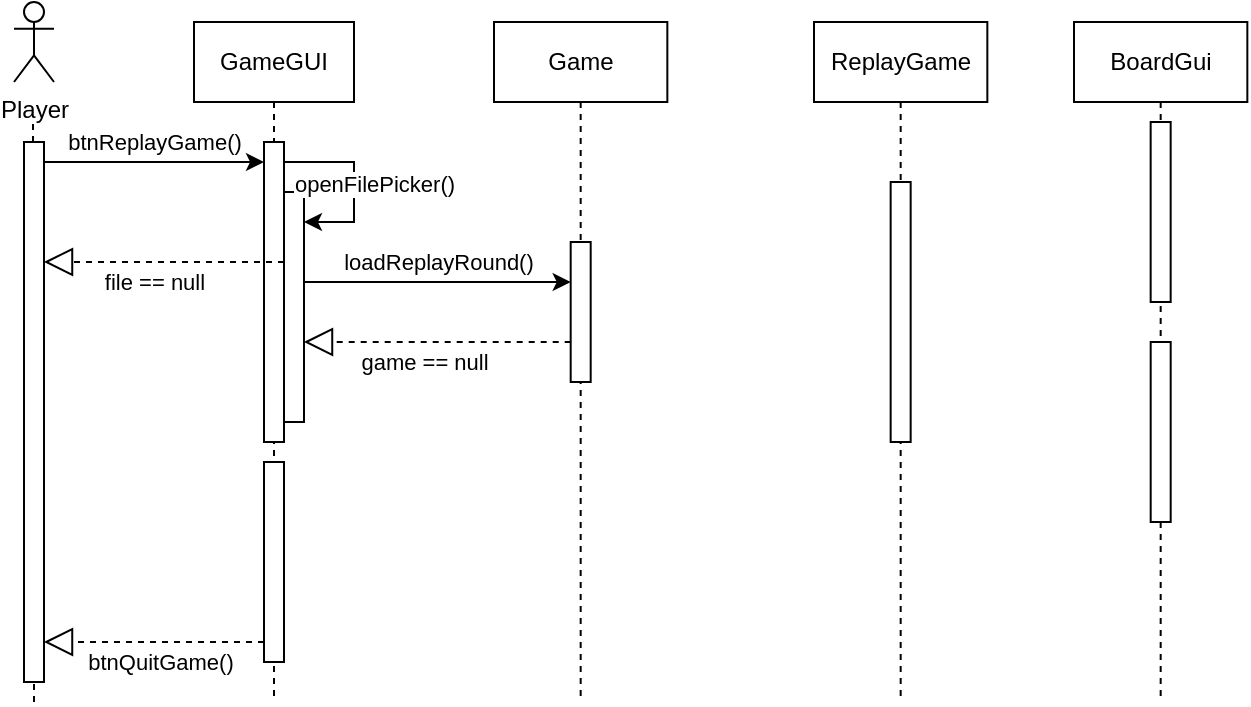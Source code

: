 <mxfile version="20.8.21" type="device"><diagram name="Page-1" id="2YBvvXClWsGukQMizWep"><mxGraphModel dx="660" dy="914" grid="1" gridSize="10" guides="1" tooltips="1" connect="1" arrows="1" fold="1" page="1" pageScale="1" pageWidth="850" pageHeight="1100" math="0" shadow="0"><root><mxCell id="0"/><mxCell id="1" parent="0"/><mxCell id="7trcCz-OnqMlrouAX3ii-1" value="Player" style="shape=umlActor;verticalLabelPosition=bottom;verticalAlign=top;html=1;" vertex="1" parent="1"><mxGeometry x="40" y="40" width="20" height="40" as="geometry"/></mxCell><mxCell id="7trcCz-OnqMlrouAX3ii-2" value="" style="endArrow=none;dashed=1;html=1;rounded=0;startArrow=none;" edge="1" parent="1" source="7trcCz-OnqMlrouAX3ii-4"><mxGeometry width="50" height="50" relative="1" as="geometry"><mxPoint x="49.5" y="350" as="sourcePoint"/><mxPoint x="49.5" y="100" as="targetPoint"/></mxGeometry></mxCell><mxCell id="7trcCz-OnqMlrouAX3ii-3" value="" style="endArrow=none;dashed=1;html=1;rounded=0;" edge="1" parent="1" target="7trcCz-OnqMlrouAX3ii-4"><mxGeometry width="50" height="50" relative="1" as="geometry"><mxPoint x="50" y="390" as="sourcePoint"/><mxPoint x="49.5" y="100" as="targetPoint"/></mxGeometry></mxCell><mxCell id="7trcCz-OnqMlrouAX3ii-4" value="" style="html=1;points=[];perimeter=orthogonalPerimeter;outlineConnect=0;targetShapes=umlLifeline;portConstraint=eastwest;newEdgeStyle={&quot;edgeStyle&quot;:&quot;elbowEdgeStyle&quot;,&quot;elbow&quot;:&quot;vertical&quot;,&quot;curved&quot;:0,&quot;rounded&quot;:0};" vertex="1" parent="1"><mxGeometry x="45" y="110" width="10" height="270" as="geometry"/></mxCell><mxCell id="7trcCz-OnqMlrouAX3ii-6" value="ReplayGame" style="shape=umlLifeline;perimeter=lifelinePerimeter;whiteSpace=wrap;html=1;container=0;dropTarget=0;collapsible=0;recursiveResize=0;outlineConnect=0;portConstraint=eastwest;newEdgeStyle={&quot;edgeStyle&quot;:&quot;elbowEdgeStyle&quot;,&quot;elbow&quot;:&quot;vertical&quot;,&quot;curved&quot;:0,&quot;rounded&quot;:0};" vertex="1" parent="1"><mxGeometry x="440" y="50" width="86.67" height="340" as="geometry"/></mxCell><mxCell id="7trcCz-OnqMlrouAX3ii-8" value="" style="html=1;points=[];perimeter=orthogonalPerimeter;outlineConnect=0;targetShapes=umlLifeline;portConstraint=eastwest;newEdgeStyle={&quot;edgeStyle&quot;:&quot;elbowEdgeStyle&quot;,&quot;elbow&quot;:&quot;vertical&quot;,&quot;curved&quot;:0,&quot;rounded&quot;:0};" vertex="1" parent="7trcCz-OnqMlrouAX3ii-6"><mxGeometry x="38.33" y="80" width="10" height="130" as="geometry"/></mxCell><mxCell id="7trcCz-OnqMlrouAX3ii-9" value="GameGUI" style="shape=umlLifeline;perimeter=lifelinePerimeter;whiteSpace=wrap;html=1;container=0;dropTarget=0;collapsible=0;recursiveResize=0;outlineConnect=0;portConstraint=eastwest;newEdgeStyle={&quot;edgeStyle&quot;:&quot;elbowEdgeStyle&quot;,&quot;elbow&quot;:&quot;vertical&quot;,&quot;curved&quot;:0,&quot;rounded&quot;:0};" vertex="1" parent="1"><mxGeometry x="130" y="50" width="80" height="340" as="geometry"/></mxCell><mxCell id="7trcCz-OnqMlrouAX3ii-10" value="" style="html=1;points=[];perimeter=orthogonalPerimeter;outlineConnect=0;targetShapes=umlLifeline;portConstraint=eastwest;newEdgeStyle={&quot;edgeStyle&quot;:&quot;elbowEdgeStyle&quot;,&quot;elbow&quot;:&quot;vertical&quot;,&quot;curved&quot;:0,&quot;rounded&quot;:0};" vertex="1" parent="7trcCz-OnqMlrouAX3ii-9"><mxGeometry x="35" y="60" width="10" height="150" as="geometry"/></mxCell><mxCell id="7trcCz-OnqMlrouAX3ii-11" value="" style="html=1;points=[];perimeter=orthogonalPerimeter;outlineConnect=0;targetShapes=umlLifeline;portConstraint=eastwest;newEdgeStyle={&quot;edgeStyle&quot;:&quot;elbowEdgeStyle&quot;,&quot;elbow&quot;:&quot;vertical&quot;,&quot;curved&quot;:0,&quot;rounded&quot;:0};movable=1;resizable=1;rotatable=1;deletable=1;editable=1;locked=0;connectable=1;" vertex="1" parent="7trcCz-OnqMlrouAX3ii-9"><mxGeometry x="45" y="85" width="10" height="115" as="geometry"/></mxCell><mxCell id="7trcCz-OnqMlrouAX3ii-14" value="" style="html=1;points=[];perimeter=orthogonalPerimeter;outlineConnect=0;targetShapes=umlLifeline;portConstraint=eastwest;newEdgeStyle={&quot;edgeStyle&quot;:&quot;elbowEdgeStyle&quot;,&quot;elbow&quot;:&quot;vertical&quot;,&quot;curved&quot;:0,&quot;rounded&quot;:0};" vertex="1" parent="7trcCz-OnqMlrouAX3ii-9"><mxGeometry x="35" y="220" width="10" height="100" as="geometry"/></mxCell><mxCell id="7trcCz-OnqMlrouAX3ii-49" value="" style="endArrow=classic;html=1;rounded=0;" edge="1" parent="7trcCz-OnqMlrouAX3ii-9" source="7trcCz-OnqMlrouAX3ii-10" target="7trcCz-OnqMlrouAX3ii-11"><mxGeometry width="50" height="50" relative="1" as="geometry"><mxPoint x="80" y="270" as="sourcePoint"/><mxPoint x="120" y="80" as="targetPoint"/><Array as="points"><mxPoint x="80" y="70"/><mxPoint x="80" y="100"/></Array></mxGeometry></mxCell><mxCell id="7trcCz-OnqMlrouAX3ii-52" value="openFilePicker()" style="edgeLabel;html=1;align=center;verticalAlign=middle;resizable=0;points=[];" vertex="1" connectable="0" parent="7trcCz-OnqMlrouAX3ii-49"><mxGeometry x="-0.143" relative="1" as="geometry"><mxPoint x="10" y="7" as="offset"/></mxGeometry></mxCell><mxCell id="7trcCz-OnqMlrouAX3ii-24" value="BoardGui" style="shape=umlLifeline;perimeter=lifelinePerimeter;whiteSpace=wrap;html=1;container=0;dropTarget=0;collapsible=0;recursiveResize=0;outlineConnect=0;portConstraint=eastwest;newEdgeStyle={&quot;edgeStyle&quot;:&quot;elbowEdgeStyle&quot;,&quot;elbow&quot;:&quot;vertical&quot;,&quot;curved&quot;:0,&quot;rounded&quot;:0};" vertex="1" parent="1"><mxGeometry x="570" y="50" width="86.67" height="340" as="geometry"/></mxCell><mxCell id="7trcCz-OnqMlrouAX3ii-25" value="" style="html=1;points=[];perimeter=orthogonalPerimeter;outlineConnect=0;targetShapes=umlLifeline;portConstraint=eastwest;newEdgeStyle={&quot;edgeStyle&quot;:&quot;elbowEdgeStyle&quot;,&quot;elbow&quot;:&quot;vertical&quot;,&quot;curved&quot;:0,&quot;rounded&quot;:0};" vertex="1" parent="7trcCz-OnqMlrouAX3ii-24"><mxGeometry x="38.33" y="50" width="10" height="90" as="geometry"/></mxCell><mxCell id="7trcCz-OnqMlrouAX3ii-26" value="" style="html=1;points=[];perimeter=orthogonalPerimeter;outlineConnect=0;targetShapes=umlLifeline;portConstraint=eastwest;newEdgeStyle={&quot;edgeStyle&quot;:&quot;elbowEdgeStyle&quot;,&quot;elbow&quot;:&quot;vertical&quot;,&quot;curved&quot;:0,&quot;rounded&quot;:0};" vertex="1" parent="7trcCz-OnqMlrouAX3ii-24"><mxGeometry x="38.34" y="160" width="10" height="90" as="geometry"/></mxCell><mxCell id="7trcCz-OnqMlrouAX3ii-28" value="Game" style="shape=umlLifeline;perimeter=lifelinePerimeter;whiteSpace=wrap;html=1;container=0;dropTarget=0;collapsible=0;recursiveResize=0;outlineConnect=0;portConstraint=eastwest;newEdgeStyle={&quot;edgeStyle&quot;:&quot;elbowEdgeStyle&quot;,&quot;elbow&quot;:&quot;vertical&quot;,&quot;curved&quot;:0,&quot;rounded&quot;:0};" vertex="1" parent="1"><mxGeometry x="280" y="50" width="86.67" height="340" as="geometry"/></mxCell><mxCell id="7trcCz-OnqMlrouAX3ii-29" value="" style="html=1;points=[];perimeter=orthogonalPerimeter;outlineConnect=0;targetShapes=umlLifeline;portConstraint=eastwest;newEdgeStyle={&quot;edgeStyle&quot;:&quot;elbowEdgeStyle&quot;,&quot;elbow&quot;:&quot;vertical&quot;,&quot;curved&quot;:0,&quot;rounded&quot;:0};" vertex="1" parent="7trcCz-OnqMlrouAX3ii-28"><mxGeometry x="38.34" y="110" width="10" height="70" as="geometry"/></mxCell><mxCell id="7trcCz-OnqMlrouAX3ii-35" value="" style="endArrow=block;dashed=1;endFill=0;endSize=12;html=1;rounded=0;" edge="1" parent="1" source="7trcCz-OnqMlrouAX3ii-14" target="7trcCz-OnqMlrouAX3ii-4"><mxGeometry width="160" relative="1" as="geometry"><mxPoint x="175" y="360" as="sourcePoint"/><mxPoint x="175" y="140" as="targetPoint"/><Array as="points"><mxPoint x="140" y="360"/></Array></mxGeometry></mxCell><mxCell id="7trcCz-OnqMlrouAX3ii-36" value="btnQuitGame()" style="edgeLabel;html=1;align=center;verticalAlign=middle;resizable=0;points=[];" vertex="1" connectable="0" parent="7trcCz-OnqMlrouAX3ii-35"><mxGeometry x="-0.041" relative="1" as="geometry"><mxPoint y="10" as="offset"/></mxGeometry></mxCell><mxCell id="7trcCz-OnqMlrouAX3ii-46" value="" style="endArrow=classic;html=1;rounded=0;" edge="1" parent="1" source="7trcCz-OnqMlrouAX3ii-4" target="7trcCz-OnqMlrouAX3ii-10"><mxGeometry width="50" height="50" relative="1" as="geometry"><mxPoint x="210" y="320" as="sourcePoint"/><mxPoint x="260" y="270" as="targetPoint"/><Array as="points"><mxPoint x="100" y="120"/></Array></mxGeometry></mxCell><mxCell id="7trcCz-OnqMlrouAX3ii-47" value="btnReplayGame()" style="edgeLabel;html=1;align=center;verticalAlign=middle;resizable=0;points=[];" vertex="1" connectable="0" parent="7trcCz-OnqMlrouAX3ii-46"><mxGeometry x="-0.329" relative="1" as="geometry"><mxPoint x="18" y="-10" as="offset"/></mxGeometry></mxCell><mxCell id="7trcCz-OnqMlrouAX3ii-53" value="" style="endArrow=block;dashed=1;endFill=0;endSize=12;html=1;rounded=0;" edge="1" parent="1" source="7trcCz-OnqMlrouAX3ii-11" target="7trcCz-OnqMlrouAX3ii-4"><mxGeometry width="160" relative="1" as="geometry"><mxPoint x="175" y="370" as="sourcePoint"/><mxPoint x="65" y="370" as="targetPoint"/><Array as="points"><mxPoint x="110" y="170"/></Array></mxGeometry></mxCell><mxCell id="7trcCz-OnqMlrouAX3ii-56" value="file == null" style="edgeLabel;html=1;align=center;verticalAlign=middle;resizable=0;points=[];" vertex="1" connectable="0" parent="7trcCz-OnqMlrouAX3ii-53"><mxGeometry x="0.224" y="-1" relative="1" as="geometry"><mxPoint x="8" y="11" as="offset"/></mxGeometry></mxCell><mxCell id="7trcCz-OnqMlrouAX3ii-63" value="" style="endArrow=classic;html=1;rounded=0;" edge="1" parent="1" source="7trcCz-OnqMlrouAX3ii-11" target="7trcCz-OnqMlrouAX3ii-29"><mxGeometry width="50" height="50" relative="1" as="geometry"><mxPoint x="190" y="170" as="sourcePoint"/><mxPoint x="300" y="170" as="targetPoint"/><Array as="points"><mxPoint x="260" y="180"/></Array></mxGeometry></mxCell><mxCell id="7trcCz-OnqMlrouAX3ii-65" value="loadReplayRound()" style="edgeLabel;html=1;align=center;verticalAlign=middle;resizable=0;points=[];" vertex="1" connectable="0" parent="7trcCz-OnqMlrouAX3ii-63"><mxGeometry x="0.006" y="1" relative="1" as="geometry"><mxPoint y="-9" as="offset"/></mxGeometry></mxCell><mxCell id="7trcCz-OnqMlrouAX3ii-66" value="" style="endArrow=block;dashed=1;endFill=0;endSize=12;html=1;rounded=0;" edge="1" parent="1" source="7trcCz-OnqMlrouAX3ii-29" target="7trcCz-OnqMlrouAX3ii-11"><mxGeometry width="160" relative="1" as="geometry"><mxPoint x="185" y="180" as="sourcePoint"/><mxPoint x="180" y="220" as="targetPoint"/><Array as="points"><mxPoint x="270" y="210"/></Array></mxGeometry></mxCell><mxCell id="7trcCz-OnqMlrouAX3ii-67" value="game == null" style="edgeLabel;html=1;align=center;verticalAlign=middle;resizable=0;points=[];" vertex="1" connectable="0" parent="7trcCz-OnqMlrouAX3ii-66"><mxGeometry x="0.224" y="-1" relative="1" as="geometry"><mxPoint x="8" y="11" as="offset"/></mxGeometry></mxCell></root></mxGraphModel></diagram></mxfile>